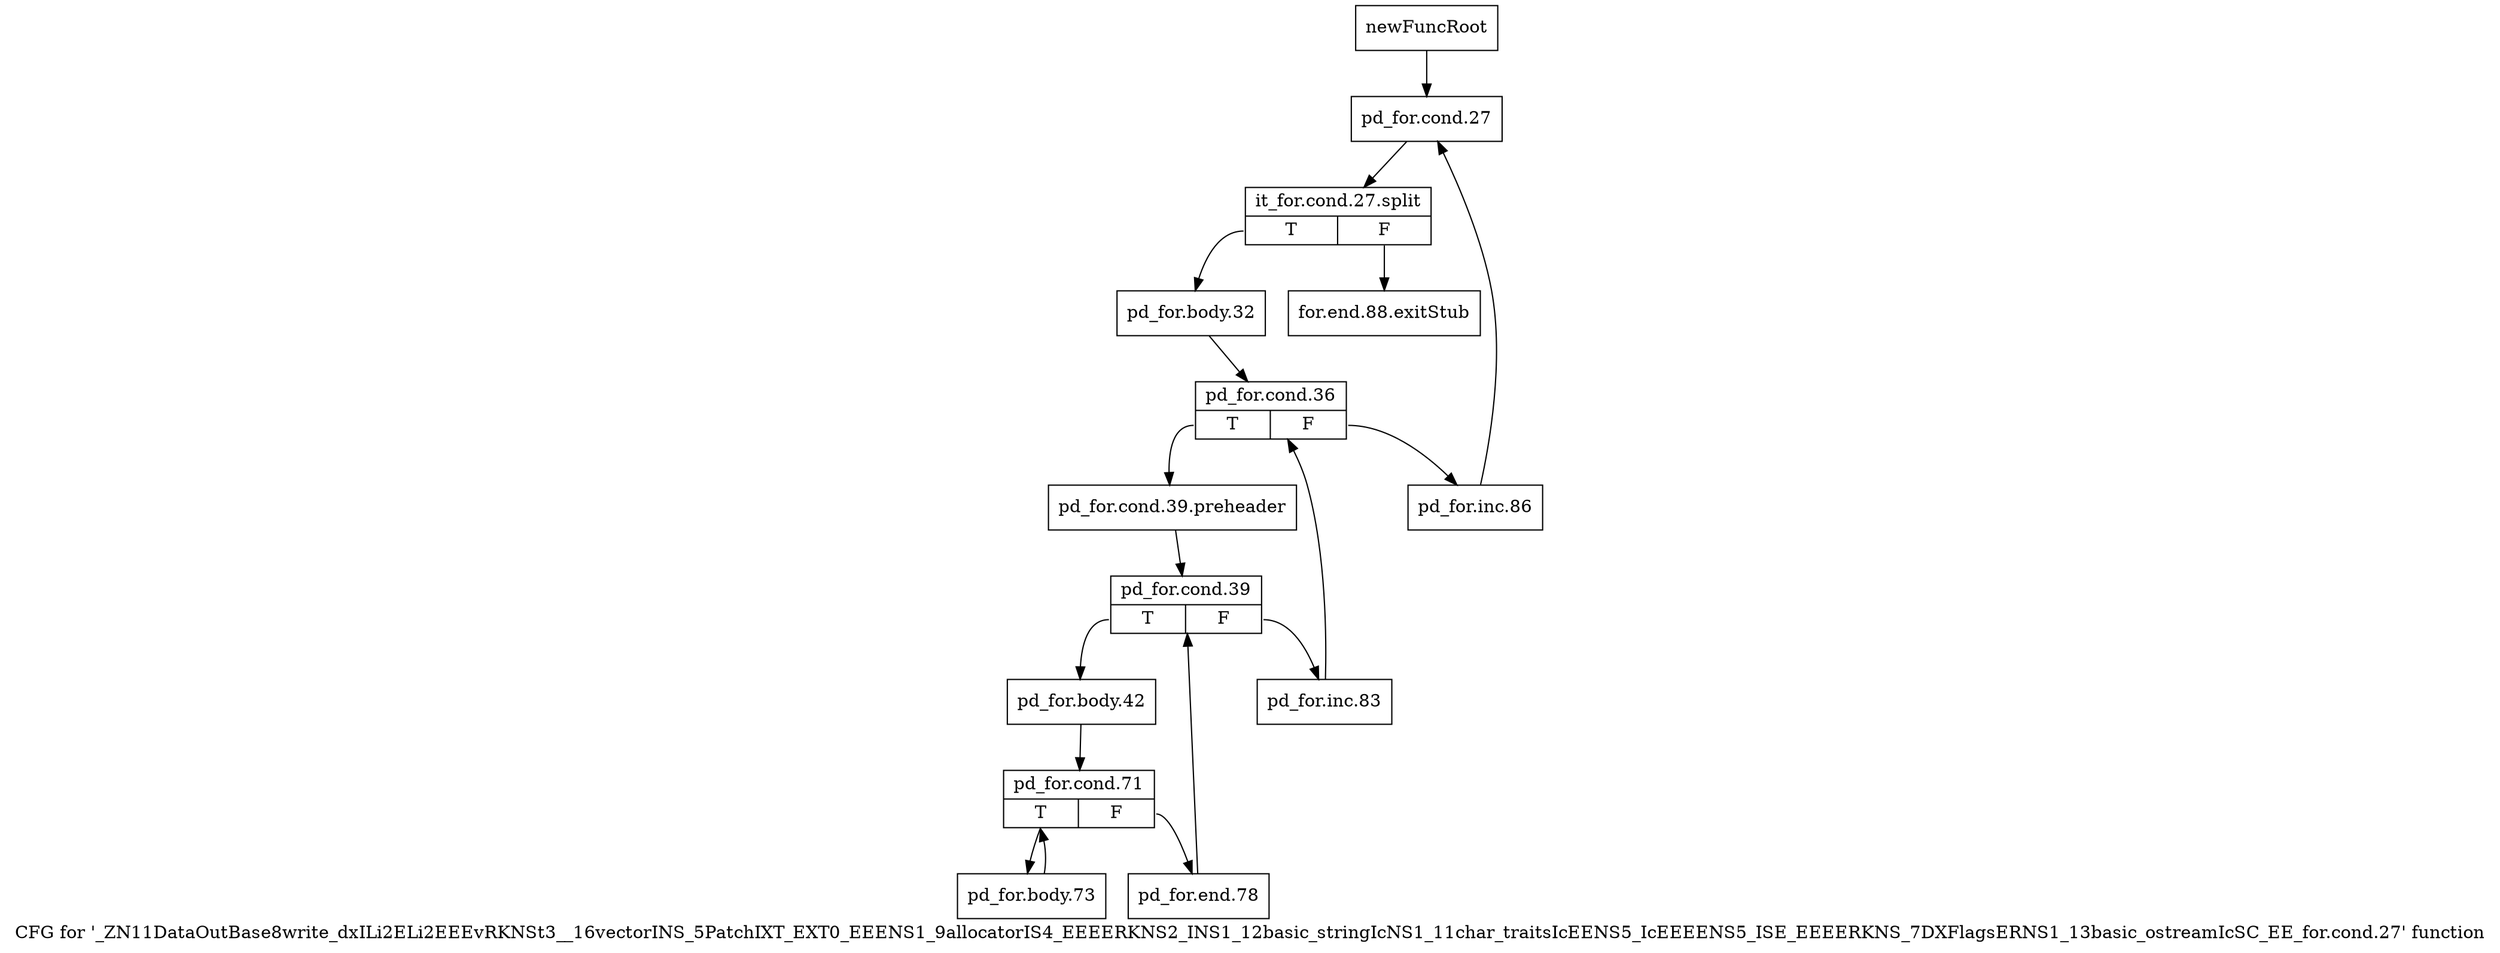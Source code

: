 digraph "CFG for '_ZN11DataOutBase8write_dxILi2ELi2EEEvRKNSt3__16vectorINS_5PatchIXT_EXT0_EEENS1_9allocatorIS4_EEEERKNS2_INS1_12basic_stringIcNS1_11char_traitsIcEENS5_IcEEEENS5_ISE_EEEERKNS_7DXFlagsERNS1_13basic_ostreamIcSC_EE_for.cond.27' function" {
	label="CFG for '_ZN11DataOutBase8write_dxILi2ELi2EEEvRKNSt3__16vectorINS_5PatchIXT_EXT0_EEENS1_9allocatorIS4_EEEERKNS2_INS1_12basic_stringIcNS1_11char_traitsIcEENS5_IcEEEENS5_ISE_EEEERKNS_7DXFlagsERNS1_13basic_ostreamIcSC_EE_for.cond.27' function";

	Node0x8bcb790 [shape=record,label="{newFuncRoot}"];
	Node0x8bcb790 -> Node0x8bcb830;
	Node0x8bcb7e0 [shape=record,label="{for.end.88.exitStub}"];
	Node0x8bcb830 [shape=record,label="{pd_for.cond.27}"];
	Node0x8bcb830 -> Node0xb7b1d90;
	Node0xb7b1d90 [shape=record,label="{it_for.cond.27.split|{<s0>T|<s1>F}}"];
	Node0xb7b1d90:s0 -> Node0x8bcb880;
	Node0xb7b1d90:s1 -> Node0x8bcb7e0;
	Node0x8bcb880 [shape=record,label="{pd_for.body.32}"];
	Node0x8bcb880 -> Node0x8bcb8d0;
	Node0x8bcb8d0 [shape=record,label="{pd_for.cond.36|{<s0>T|<s1>F}}"];
	Node0x8bcb8d0:s0 -> Node0x8bcb970;
	Node0x8bcb8d0:s1 -> Node0x8bcb920;
	Node0x8bcb920 [shape=record,label="{pd_for.inc.86}"];
	Node0x8bcb920 -> Node0x8bcb830;
	Node0x8bcb970 [shape=record,label="{pd_for.cond.39.preheader}"];
	Node0x8bcb970 -> Node0x8bcb9c0;
	Node0x8bcb9c0 [shape=record,label="{pd_for.cond.39|{<s0>T|<s1>F}}"];
	Node0x8bcb9c0:s0 -> Node0x8bcba60;
	Node0x8bcb9c0:s1 -> Node0x8bcba10;
	Node0x8bcba10 [shape=record,label="{pd_for.inc.83}"];
	Node0x8bcba10 -> Node0x8bcb8d0;
	Node0x8bcba60 [shape=record,label="{pd_for.body.42}"];
	Node0x8bcba60 -> Node0x8bcbab0;
	Node0x8bcbab0 [shape=record,label="{pd_for.cond.71|{<s0>T|<s1>F}}"];
	Node0x8bcbab0:s0 -> Node0x8bcbb50;
	Node0x8bcbab0:s1 -> Node0x8bcbb00;
	Node0x8bcbb00 [shape=record,label="{pd_for.end.78}"];
	Node0x8bcbb00 -> Node0x8bcb9c0;
	Node0x8bcbb50 [shape=record,label="{pd_for.body.73}"];
	Node0x8bcbb50 -> Node0x8bcbab0;
}
